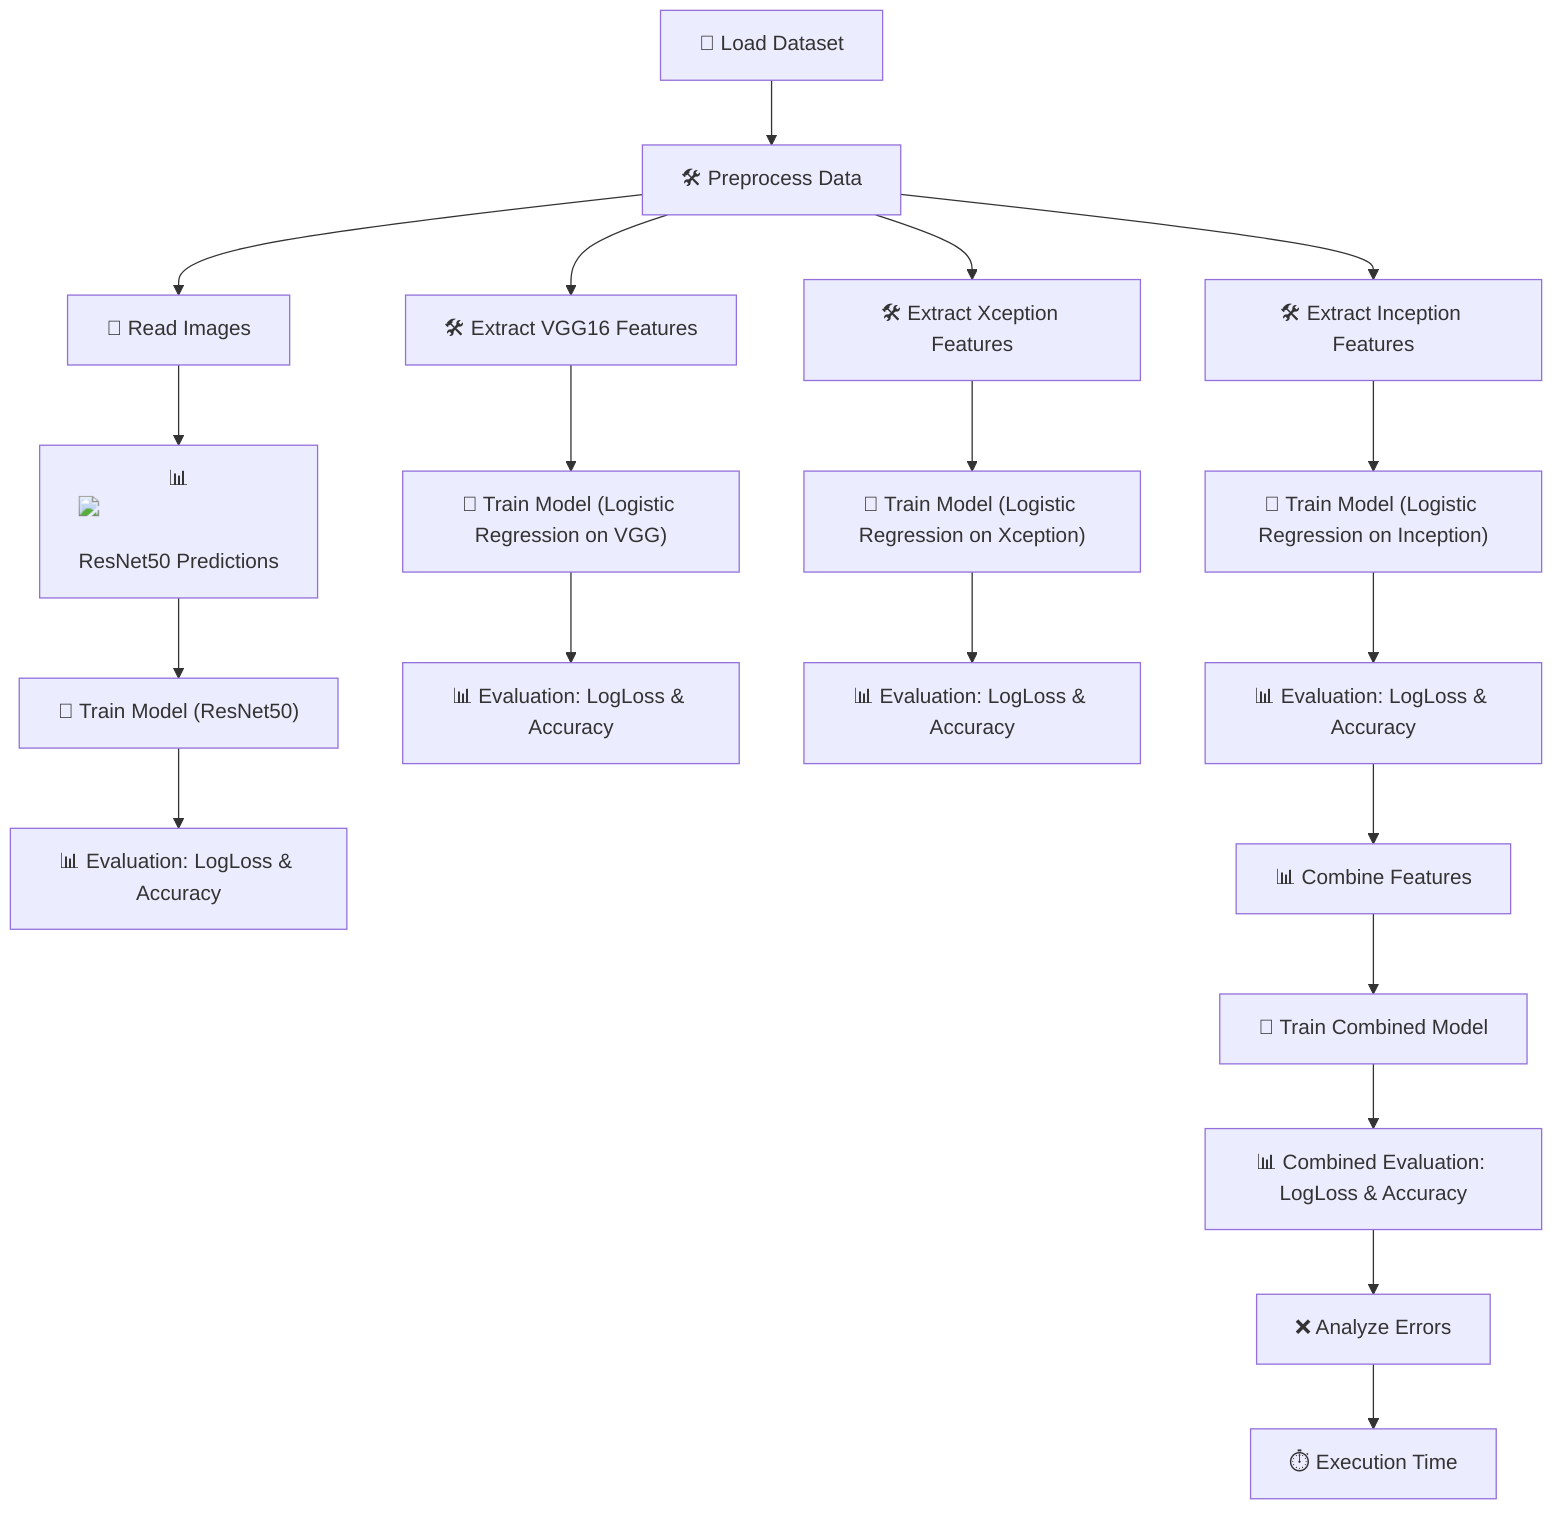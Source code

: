 flowchart TD
    A["📁 Load Dataset"] --> B["🛠️ Preprocess Data"]
    B --> C["📸 Read Images"]
    C --> D["📊 <img src='dummy_plots/scatter_plot_template.svg'/> <br/> ResNet50 Predictions"]
    D --> E["🧠 Train Model (ResNet50)"]
    E --> F["📊 Evaluation: LogLoss & Accuracy"]
    
    B --> G["🛠️ Extract VGG16 Features"]
    G --> H["🧠 Train Model (Logistic Regression on VGG)"]
    H --> I["📊 Evaluation: LogLoss & Accuracy"]

    B --> J["🛠️ Extract Xception Features"]
    J --> K["🧠 Train Model (Logistic Regression on Xception)"]
    K --> L["📊 Evaluation: LogLoss & Accuracy"]

    B --> M["🛠️ Extract Inception Features"]
    M --> N["🧠 Train Model (Logistic Regression on Inception)"]
    N --> O["📊 Evaluation: LogLoss & Accuracy"]

    O --> P["📊 Combine Features"]
    P --> Q["🧠 Train Combined Model"]
    Q --> R["📊 Combined Evaluation: LogLoss & Accuracy"]

    R --> S["❌ Analyze Errors"]
    S --> T["⏱️ Execution Time"]